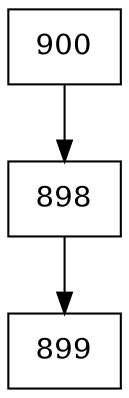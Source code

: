 digraph G {
  node [shape=record];
  node0 [label="{900}"];
  node0 -> node1;
  node1 [label="{898}"];
  node1 -> node2;
  node2 [label="{899}"];
}
